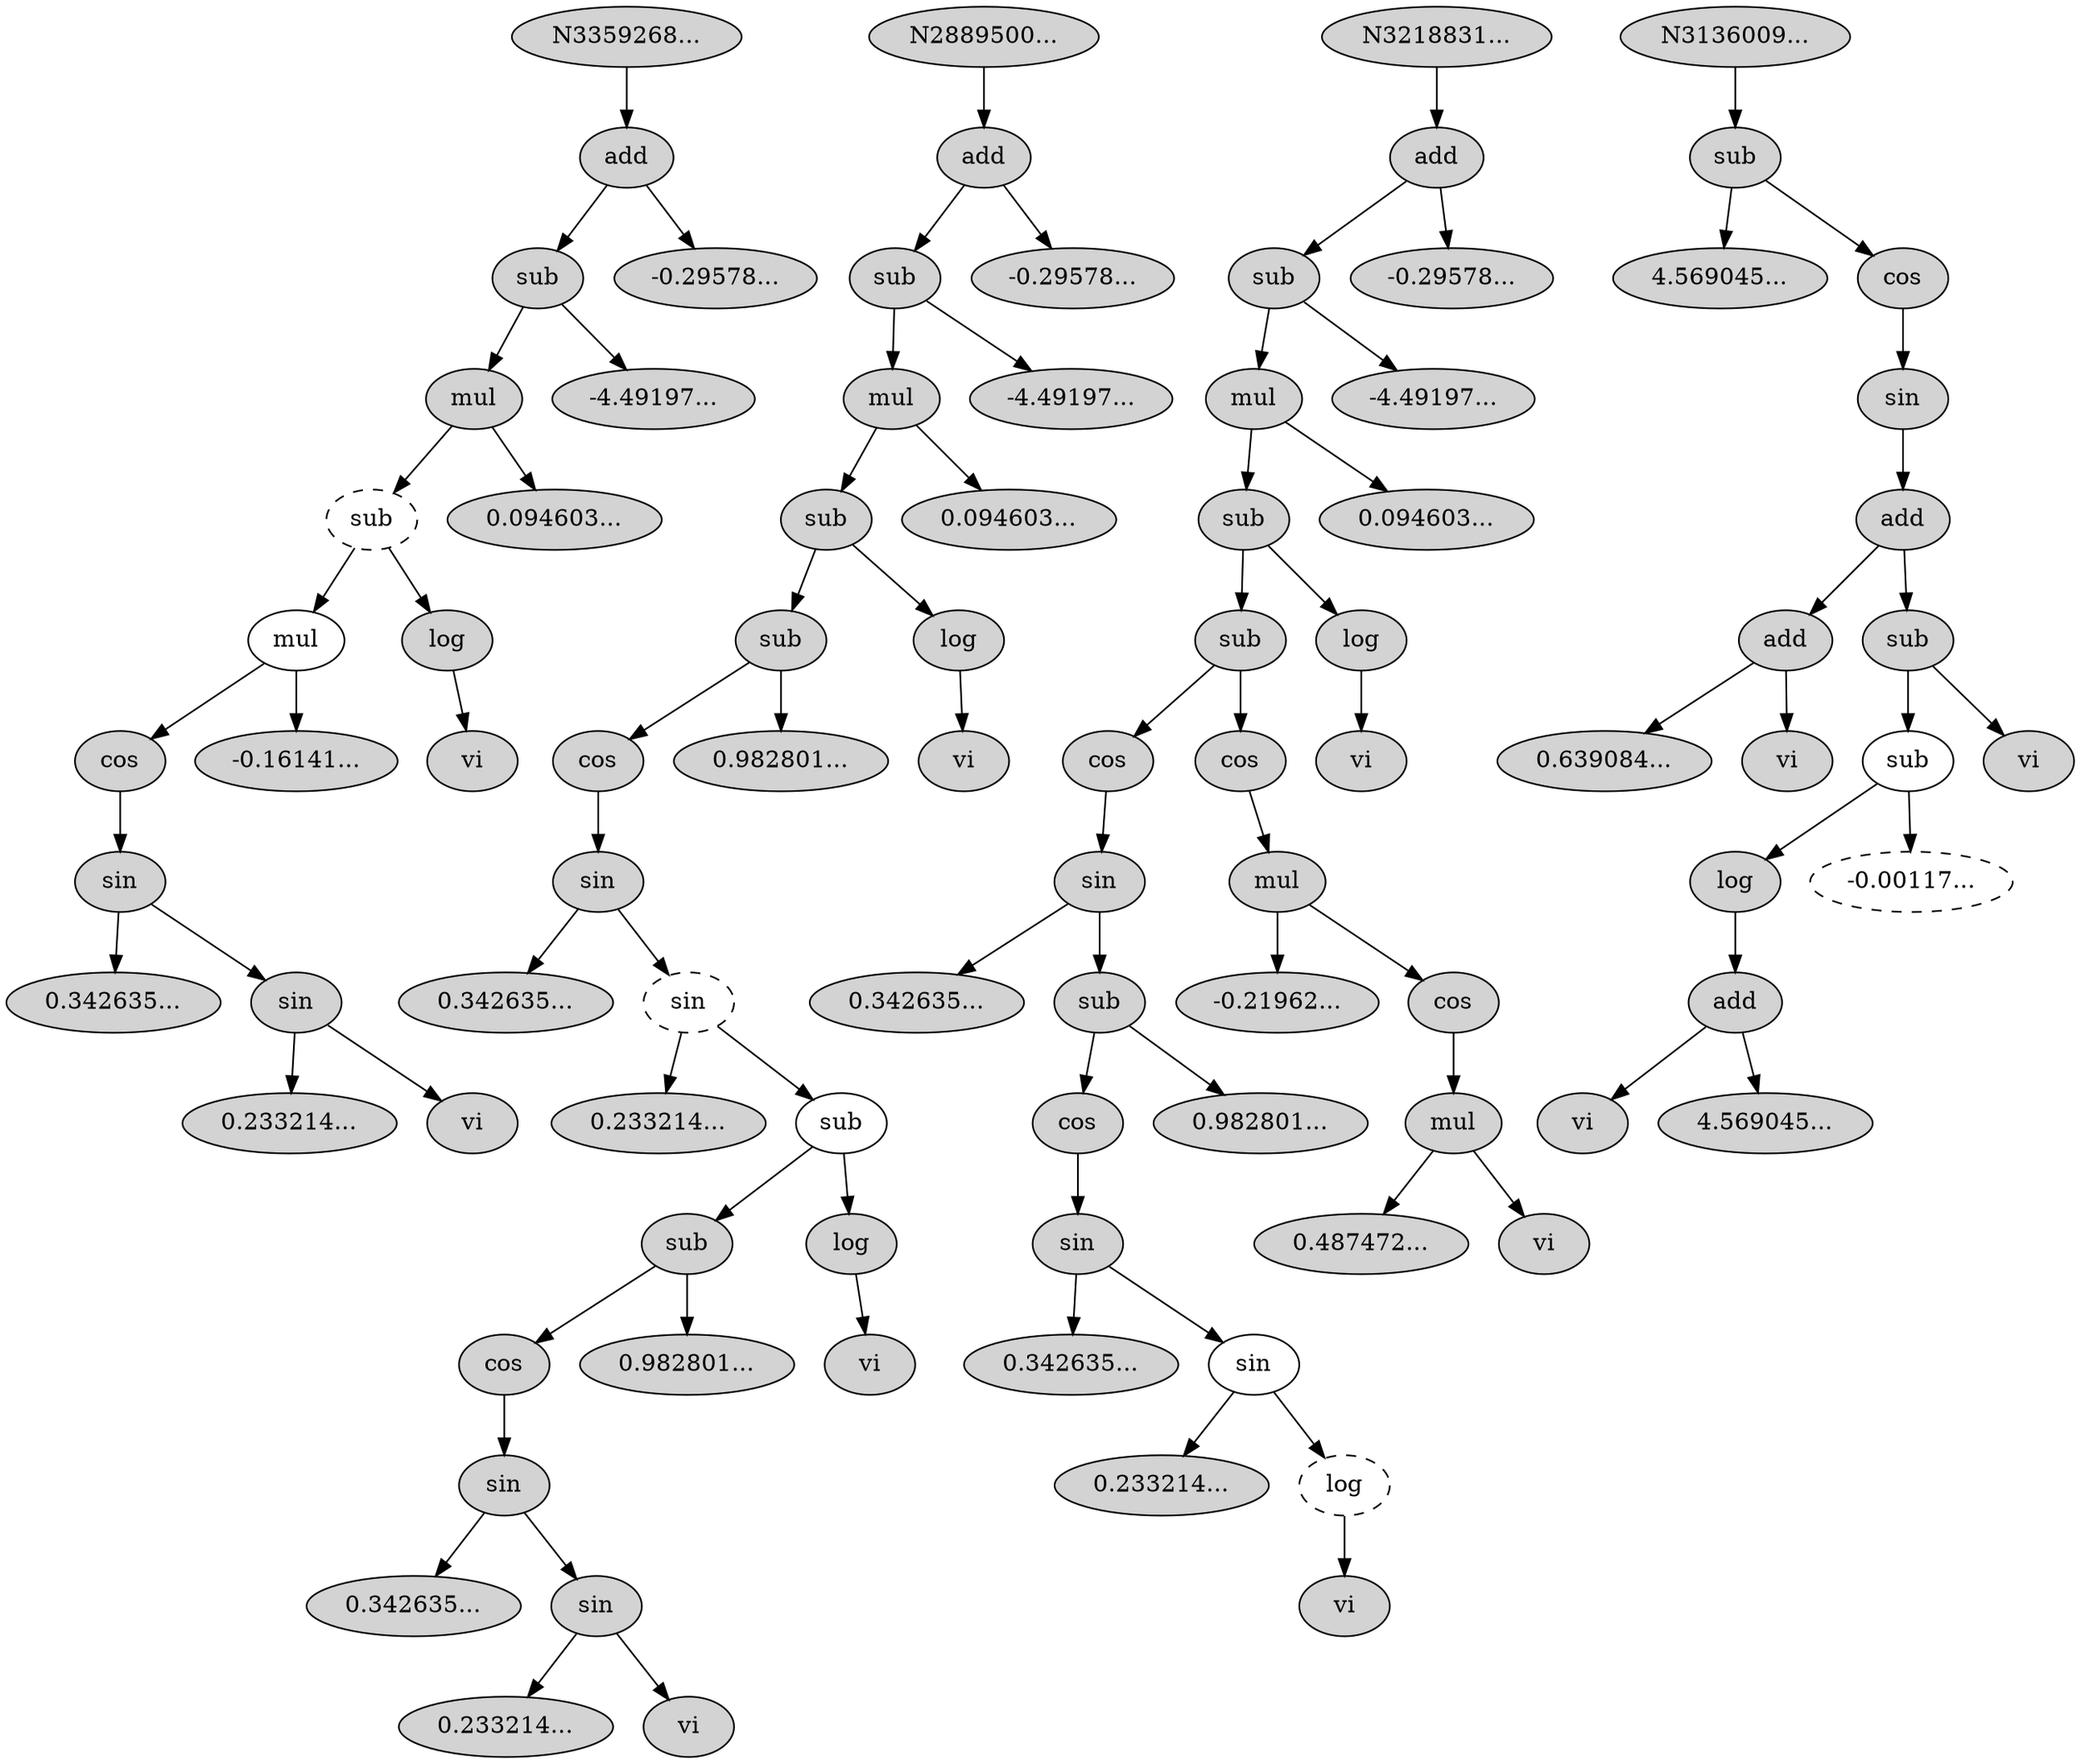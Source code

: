 digraph Population_15 {
N3359268[ style="filled"  label="N3359268..."];
N3359268 -> N3359269;
N3359269[ style="filled"  label="add"];
N3359269 -> N3359270;
N3359270[ style="filled"  label="sub"];
N3359270 -> N3359271;
N3359271[ style="filled"  label="mul"];
N3359271 -> N3359272;
N3359272[ style="dashed"  label="sub"];
N3359272 -> N3359260;
N3359260[ style="solid"  label="mul"];
N3359260 -> N3359261;
N3359261[ style="filled"  label="cos"];
N3359261 -> N3359262;
N3359262[ style="filled"  label="sin"];
N3359262 -> N3359263;
N3359263[ style="filled"  label="0.342635..."];
N3359262 -> N3359264;
N3359264[ style="filled"  label="sin"];
N3359264 -> N3359265;
N3359265[ style="filled"  label="0.233214..."];
N3359264 -> N3359266;
N3359266[ style="filled"  label="vi"];
N3359260 -> N3359267;
N3359267[ style="filled"  label="-0.16141..."];
N3359272 -> N3359281;
N3359281[ style="filled"  label="log"];
N3359281 -> N3359282;
N3359282[ style="filled"  label="vi"];
N3359271 -> N3359283;
N3359283[ style="filled"  label="0.094603..."];
N3359270 -> N3359284;
N3359284[ style="filled"  label="-4.49197..."];
N3359269 -> N3359285;
N3359285[ style="filled"  label="-0.29578..."];

N2889500[ style="filled"  label="N2889500..."];
N2889500 -> N2889501;
N2889501[ style="filled"  label="add"];
N2889501 -> N2889502;
N2889502[ style="filled"  label="sub"];
N2889502 -> N2889503;
N2889503[ style="filled"  label="mul"];
N2889503 -> N2889504;
N2889504[ style="filled"  label="sub"];
N2889504 -> N2889505;
N2889505[ style="filled"  label="sub"];
N2889505 -> N2889506;
N2889506[ style="filled"  label="cos"];
N2889506 -> N2889507;
N2889507[ style="filled"  label="sin"];
N2889507 -> N2889508;
N2889508[ style="filled"  label="0.342635..."];
N2889507 -> N2889509;
N2889509[ style="dashed"  label="sin"];
N2889509 -> N2889510;
N2889510[ style="filled"  label="0.233214..."];
N2889509 -> N2889486;
N2889486[ style="solid"  label="sub"];
N2889486 -> N2889487;
N2889487[ style="filled"  label="sub"];
N2889487 -> N2889488;
N2889488[ style="filled"  label="cos"];
N2889488 -> N2889489;
N2889489[ style="filled"  label="sin"];
N2889489 -> N2889490;
N2889490[ style="filled"  label="0.342635..."];
N2889489 -> N2889491;
N2889491[ style="filled"  label="sin"];
N2889491 -> N2889492;
N2889492[ style="filled"  label="0.233214..."];
N2889491 -> N2889493;
N2889493[ style="filled"  label="vi"];
N2889487 -> N2889494;
N2889494[ style="filled"  label="0.982801..."];
N2889486 -> N2889495;
N2889495[ style="filled"  label="log"];
N2889495 -> N2889496;
N2889496[ style="filled"  label="vi"];
N2889505 -> N2889512;
N2889512[ style="filled"  label="0.982801..."];
N2889504 -> N2889513;
N2889513[ style="filled"  label="log"];
N2889513 -> N2889514;
N2889514[ style="filled"  label="vi"];
N2889503 -> N2889515;
N2889515[ style="filled"  label="0.094603..."];
N2889502 -> N2889516;
N2889516[ style="filled"  label="-4.49197..."];
N2889501 -> N2889517;
N2889517[ style="filled"  label="-0.29578..."];

N3218831[ style="filled"  label="N3218831..."];
N3218831 -> N3218832;
N3218832[ style="filled"  label="add"];
N3218832 -> N3218833;
N3218833[ style="filled"  label="sub"];
N3218833 -> N3218834;
N3218834[ style="filled"  label="mul"];
N3218834 -> N3218835;
N3218835[ style="filled"  label="sub"];
N3218835 -> N3218836;
N3218836[ style="filled"  label="sub"];
N3218836 -> N3218837;
N3218837[ style="filled"  label="cos"];
N3218837 -> N3218838;
N3218838[ style="filled"  label="sin"];
N3218838 -> N3218839;
N3218839[ style="filled"  label="0.342635..."];
N3218838 -> N3218840;
N3218840[ style="filled"  label="sub"];
N3218840 -> N3218841;
N3218841[ style="filled"  label="cos"];
N3218841 -> N3218842;
N3218842[ style="filled"  label="sin"];
N3218842 -> N3218843;
N3218843[ style="filled"  label="0.342635..."];
N3218842 -> N3218844;
N3218844[ style="solid"  label="sin"];
N3218844 -> N3218845;
N3218845[ style="filled"  label="0.233214..."];
N3218844 -> N3218866;
N3218866[ style="dashed"  label="log"];
N3218866 -> N3218867;
N3218867[ style="filled"  label="vi"];
N3218840 -> N3218847;
N3218847[ style="filled"  label="0.982801..."];
N3218836 -> N3218848;
N3218848[ style="filled"  label="cos"];
N3218848 -> N3218849;
N3218849[ style="filled"  label="mul"];
N3218849 -> N3218850;
N3218850[ style="filled"  label="-0.21962..."];
N3218849 -> N3218851;
N3218851[ style="filled"  label="cos"];
N3218851 -> N3218852;
N3218852[ style="filled"  label="mul"];
N3218852 -> N3218853;
N3218853[ style="filled"  label="0.487472..."];
N3218852 -> N3218854;
N3218854[ style="filled"  label="vi"];
N3218835 -> N3218855;
N3218855[ style="filled"  label="log"];
N3218855 -> N3218856;
N3218856[ style="filled"  label="vi"];
N3218834 -> N3218857;
N3218857[ style="filled"  label="0.094603..."];
N3218833 -> N3218858;
N3218858[ style="filled"  label="-4.49197..."];
N3218832 -> N3218859;
N3218859[ style="filled"  label="-0.29578..."];

N3136009[ style="filled"  label="N3136009..."];
N3136009 -> N3136010;
N3136010[ style="filled"  label="sub"];
N3136010 -> N3136011;
N3136011[ style="filled"  label="4.569045..."];
N3136010 -> N3136012;
N3136012[ style="filled"  label="cos"];
N3136012 -> N3136013;
N3136013[ style="filled"  label="sin"];
N3136013 -> N3136014;
N3136014[ style="filled"  label="add"];
N3136014 -> N3136015;
N3136015[ style="filled"  label="add"];
N3136015 -> N3136016;
N3136016[ style="filled"  label="0.639084..."];
N3136015 -> N3136017;
N3136017[ style="filled"  label="vi"];
N3136014 -> N3136018;
N3136018[ style="filled"  label="sub"];
N3136018 -> N3136019;
N3136019[ style="solid"  label="sub"];
N3136019 -> N3136020;
N3136020[ style="filled"  label="log"];
N3136020 -> N3136021;
N3136021[ style="filled"  label="add"];
N3136021 -> N3136022;
N3136022[ style="filled"  label="vi"];
N3136021 -> N3136023;
N3136023[ style="filled"  label="4.569045..."];
N3136019 -> N3136035;
N3136035[ style="dashed"  label="-0.00117..."];
N3136018 -> N3136025;
N3136025[ style="filled"  label="vi"];

}
